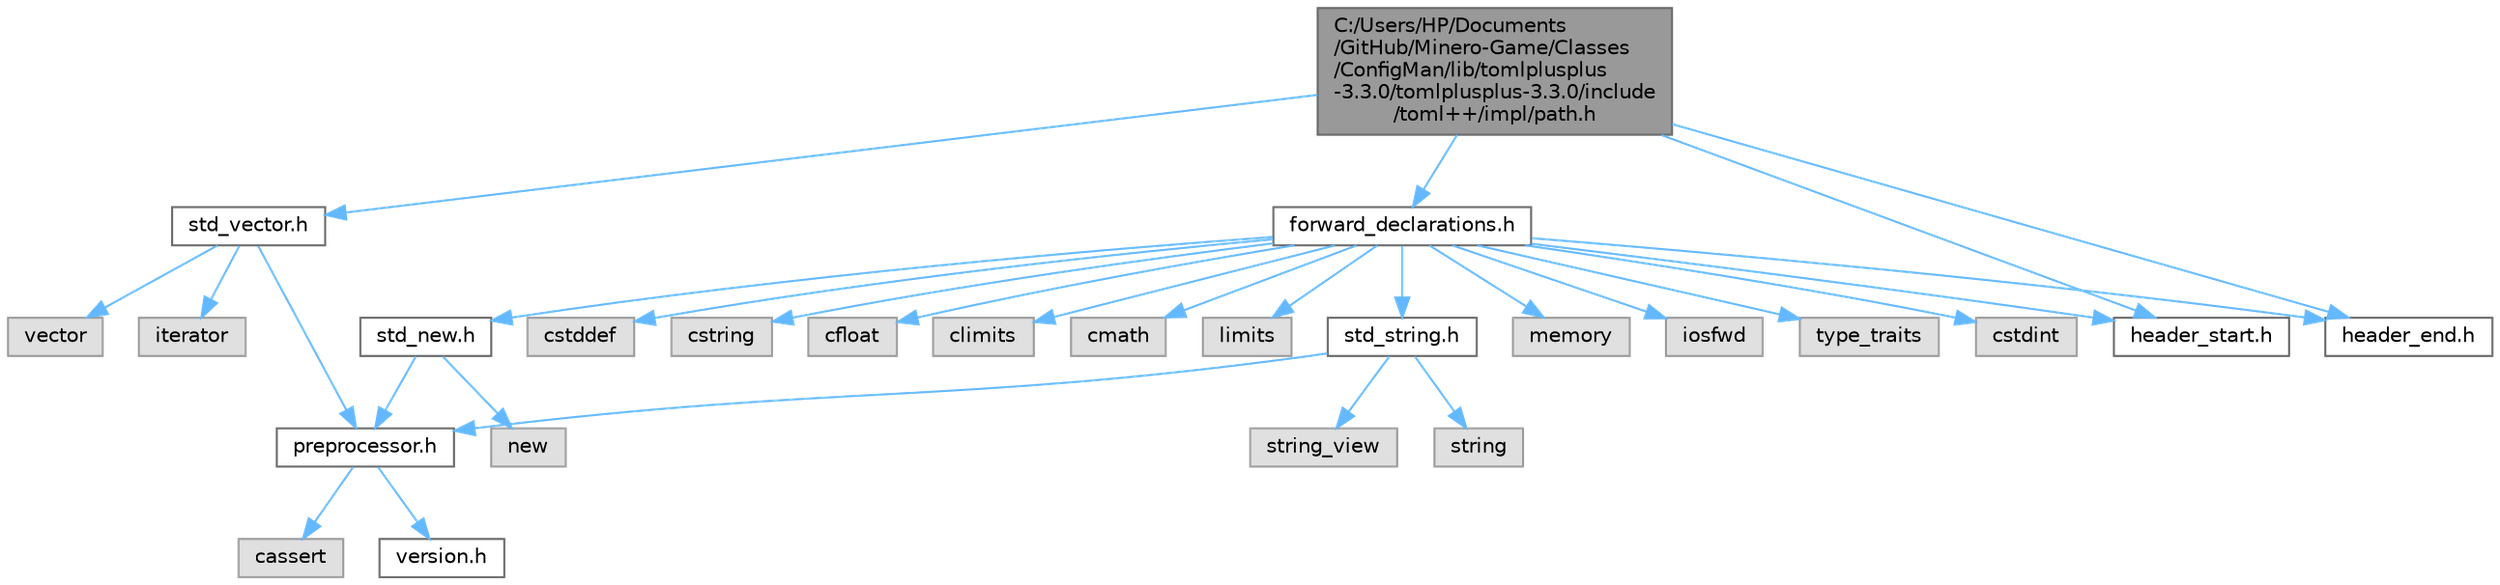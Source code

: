 digraph "C:/Users/HP/Documents/GitHub/Minero-Game/Classes/ConfigMan/lib/tomlplusplus-3.3.0/tomlplusplus-3.3.0/include/toml++/impl/path.h"
{
 // LATEX_PDF_SIZE
  bgcolor="transparent";
  edge [fontname=Helvetica,fontsize=10,labelfontname=Helvetica,labelfontsize=10];
  node [fontname=Helvetica,fontsize=10,shape=box,height=0.2,width=0.4];
  Node1 [id="Node000001",label="C:/Users/HP/Documents\l/GitHub/Minero-Game/Classes\l/ConfigMan/lib/tomlplusplus\l-3.3.0/tomlplusplus-3.3.0/include\l/toml++/impl/path.h",height=0.2,width=0.4,color="gray40", fillcolor="grey60", style="filled", fontcolor="black",tooltip=" "];
  Node1 -> Node2 [id="edge29_Node000001_Node000002",color="steelblue1",style="solid",tooltip=" "];
  Node2 [id="Node000002",label="forward_declarations.h",height=0.2,width=0.4,color="grey40", fillcolor="white", style="filled",URL="$forward__declarations_8h.html",tooltip=" "];
  Node2 -> Node3 [id="edge30_Node000002_Node000003",color="steelblue1",style="solid",tooltip=" "];
  Node3 [id="Node000003",label="std_string.h",height=0.2,width=0.4,color="grey40", fillcolor="white", style="filled",URL="$std__string_8h.html",tooltip=" "];
  Node3 -> Node4 [id="edge31_Node000003_Node000004",color="steelblue1",style="solid",tooltip=" "];
  Node4 [id="Node000004",label="preprocessor.h",height=0.2,width=0.4,color="grey40", fillcolor="white", style="filled",URL="$preprocessor_8h.html",tooltip=" "];
  Node4 -> Node5 [id="edge32_Node000004_Node000005",color="steelblue1",style="solid",tooltip=" "];
  Node5 [id="Node000005",label="cassert",height=0.2,width=0.4,color="grey60", fillcolor="#E0E0E0", style="filled",tooltip=" "];
  Node4 -> Node6 [id="edge33_Node000004_Node000006",color="steelblue1",style="solid",tooltip=" "];
  Node6 [id="Node000006",label="version.h",height=0.2,width=0.4,color="grey40", fillcolor="white", style="filled",URL="$version_8h.html",tooltip=" "];
  Node3 -> Node7 [id="edge34_Node000003_Node000007",color="steelblue1",style="solid",tooltip=" "];
  Node7 [id="Node000007",label="string_view",height=0.2,width=0.4,color="grey60", fillcolor="#E0E0E0", style="filled",tooltip=" "];
  Node3 -> Node8 [id="edge35_Node000003_Node000008",color="steelblue1",style="solid",tooltip=" "];
  Node8 [id="Node000008",label="string",height=0.2,width=0.4,color="grey60", fillcolor="#E0E0E0", style="filled",tooltip=" "];
  Node2 -> Node9 [id="edge36_Node000002_Node000009",color="steelblue1",style="solid",tooltip=" "];
  Node9 [id="Node000009",label="std_new.h",height=0.2,width=0.4,color="grey40", fillcolor="white", style="filled",URL="$std__new_8h.html",tooltip=" "];
  Node9 -> Node4 [id="edge37_Node000009_Node000004",color="steelblue1",style="solid",tooltip=" "];
  Node9 -> Node10 [id="edge38_Node000009_Node000010",color="steelblue1",style="solid",tooltip=" "];
  Node10 [id="Node000010",label="new",height=0.2,width=0.4,color="grey60", fillcolor="#E0E0E0", style="filled",tooltip=" "];
  Node2 -> Node11 [id="edge39_Node000002_Node000011",color="steelblue1",style="solid",tooltip=" "];
  Node11 [id="Node000011",label="cstdint",height=0.2,width=0.4,color="grey60", fillcolor="#E0E0E0", style="filled",tooltip=" "];
  Node2 -> Node12 [id="edge40_Node000002_Node000012",color="steelblue1",style="solid",tooltip=" "];
  Node12 [id="Node000012",label="cstddef",height=0.2,width=0.4,color="grey60", fillcolor="#E0E0E0", style="filled",tooltip=" "];
  Node2 -> Node13 [id="edge41_Node000002_Node000013",color="steelblue1",style="solid",tooltip=" "];
  Node13 [id="Node000013",label="cstring",height=0.2,width=0.4,color="grey60", fillcolor="#E0E0E0", style="filled",tooltip=" "];
  Node2 -> Node14 [id="edge42_Node000002_Node000014",color="steelblue1",style="solid",tooltip=" "];
  Node14 [id="Node000014",label="cfloat",height=0.2,width=0.4,color="grey60", fillcolor="#E0E0E0", style="filled",tooltip=" "];
  Node2 -> Node15 [id="edge43_Node000002_Node000015",color="steelblue1",style="solid",tooltip=" "];
  Node15 [id="Node000015",label="climits",height=0.2,width=0.4,color="grey60", fillcolor="#E0E0E0", style="filled",tooltip=" "];
  Node2 -> Node16 [id="edge44_Node000002_Node000016",color="steelblue1",style="solid",tooltip=" "];
  Node16 [id="Node000016",label="cmath",height=0.2,width=0.4,color="grey60", fillcolor="#E0E0E0", style="filled",tooltip=" "];
  Node2 -> Node17 [id="edge45_Node000002_Node000017",color="steelblue1",style="solid",tooltip=" "];
  Node17 [id="Node000017",label="limits",height=0.2,width=0.4,color="grey60", fillcolor="#E0E0E0", style="filled",tooltip=" "];
  Node2 -> Node18 [id="edge46_Node000002_Node000018",color="steelblue1",style="solid",tooltip=" "];
  Node18 [id="Node000018",label="memory",height=0.2,width=0.4,color="grey60", fillcolor="#E0E0E0", style="filled",tooltip=" "];
  Node2 -> Node19 [id="edge47_Node000002_Node000019",color="steelblue1",style="solid",tooltip=" "];
  Node19 [id="Node000019",label="iosfwd",height=0.2,width=0.4,color="grey60", fillcolor="#E0E0E0", style="filled",tooltip=" "];
  Node2 -> Node20 [id="edge48_Node000002_Node000020",color="steelblue1",style="solid",tooltip=" "];
  Node20 [id="Node000020",label="type_traits",height=0.2,width=0.4,color="grey60", fillcolor="#E0E0E0", style="filled",tooltip=" "];
  Node2 -> Node21 [id="edge49_Node000002_Node000021",color="steelblue1",style="solid",tooltip=" "];
  Node21 [id="Node000021",label="header_start.h",height=0.2,width=0.4,color="grey40", fillcolor="white", style="filled",URL="$header__start_8h.html",tooltip=" "];
  Node2 -> Node22 [id="edge50_Node000002_Node000022",color="steelblue1",style="solid",tooltip=" "];
  Node22 [id="Node000022",label="header_end.h",height=0.2,width=0.4,color="grey40", fillcolor="white", style="filled",URL="$header__end_8h.html",tooltip=" "];
  Node1 -> Node23 [id="edge51_Node000001_Node000023",color="steelblue1",style="solid",tooltip=" "];
  Node23 [id="Node000023",label="std_vector.h",height=0.2,width=0.4,color="grey40", fillcolor="white", style="filled",URL="$std__vector_8h.html",tooltip=" "];
  Node23 -> Node4 [id="edge52_Node000023_Node000004",color="steelblue1",style="solid",tooltip=" "];
  Node23 -> Node24 [id="edge53_Node000023_Node000024",color="steelblue1",style="solid",tooltip=" "];
  Node24 [id="Node000024",label="vector",height=0.2,width=0.4,color="grey60", fillcolor="#E0E0E0", style="filled",tooltip=" "];
  Node23 -> Node25 [id="edge54_Node000023_Node000025",color="steelblue1",style="solid",tooltip=" "];
  Node25 [id="Node000025",label="iterator",height=0.2,width=0.4,color="grey60", fillcolor="#E0E0E0", style="filled",tooltip=" "];
  Node1 -> Node21 [id="edge55_Node000001_Node000021",color="steelblue1",style="solid",tooltip=" "];
  Node1 -> Node22 [id="edge56_Node000001_Node000022",color="steelblue1",style="solid",tooltip=" "];
}
